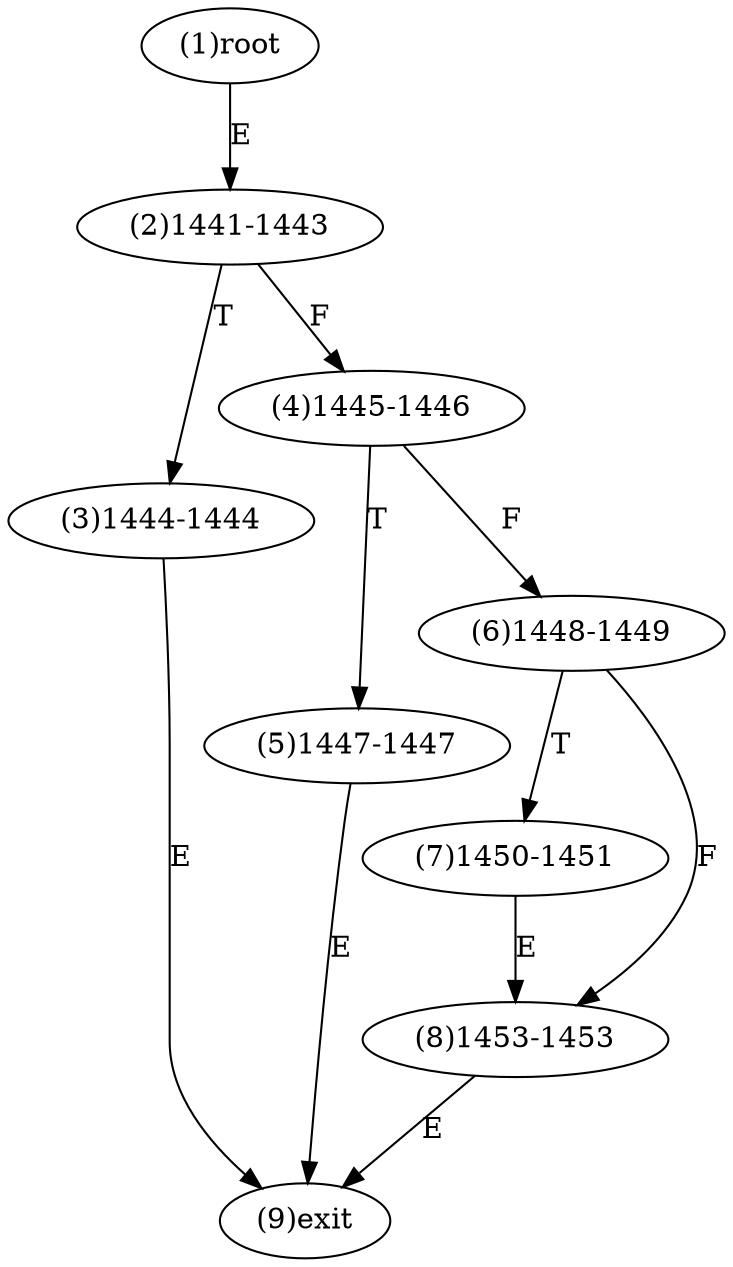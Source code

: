 digraph "" { 
1[ label="(1)root"];
2[ label="(2)1441-1443"];
3[ label="(3)1444-1444"];
4[ label="(4)1445-1446"];
5[ label="(5)1447-1447"];
6[ label="(6)1448-1449"];
7[ label="(7)1450-1451"];
8[ label="(8)1453-1453"];
9[ label="(9)exit"];
1->2[ label="E"];
2->4[ label="F"];
2->3[ label="T"];
3->9[ label="E"];
4->6[ label="F"];
4->5[ label="T"];
5->9[ label="E"];
6->8[ label="F"];
6->7[ label="T"];
7->8[ label="E"];
8->9[ label="E"];
}